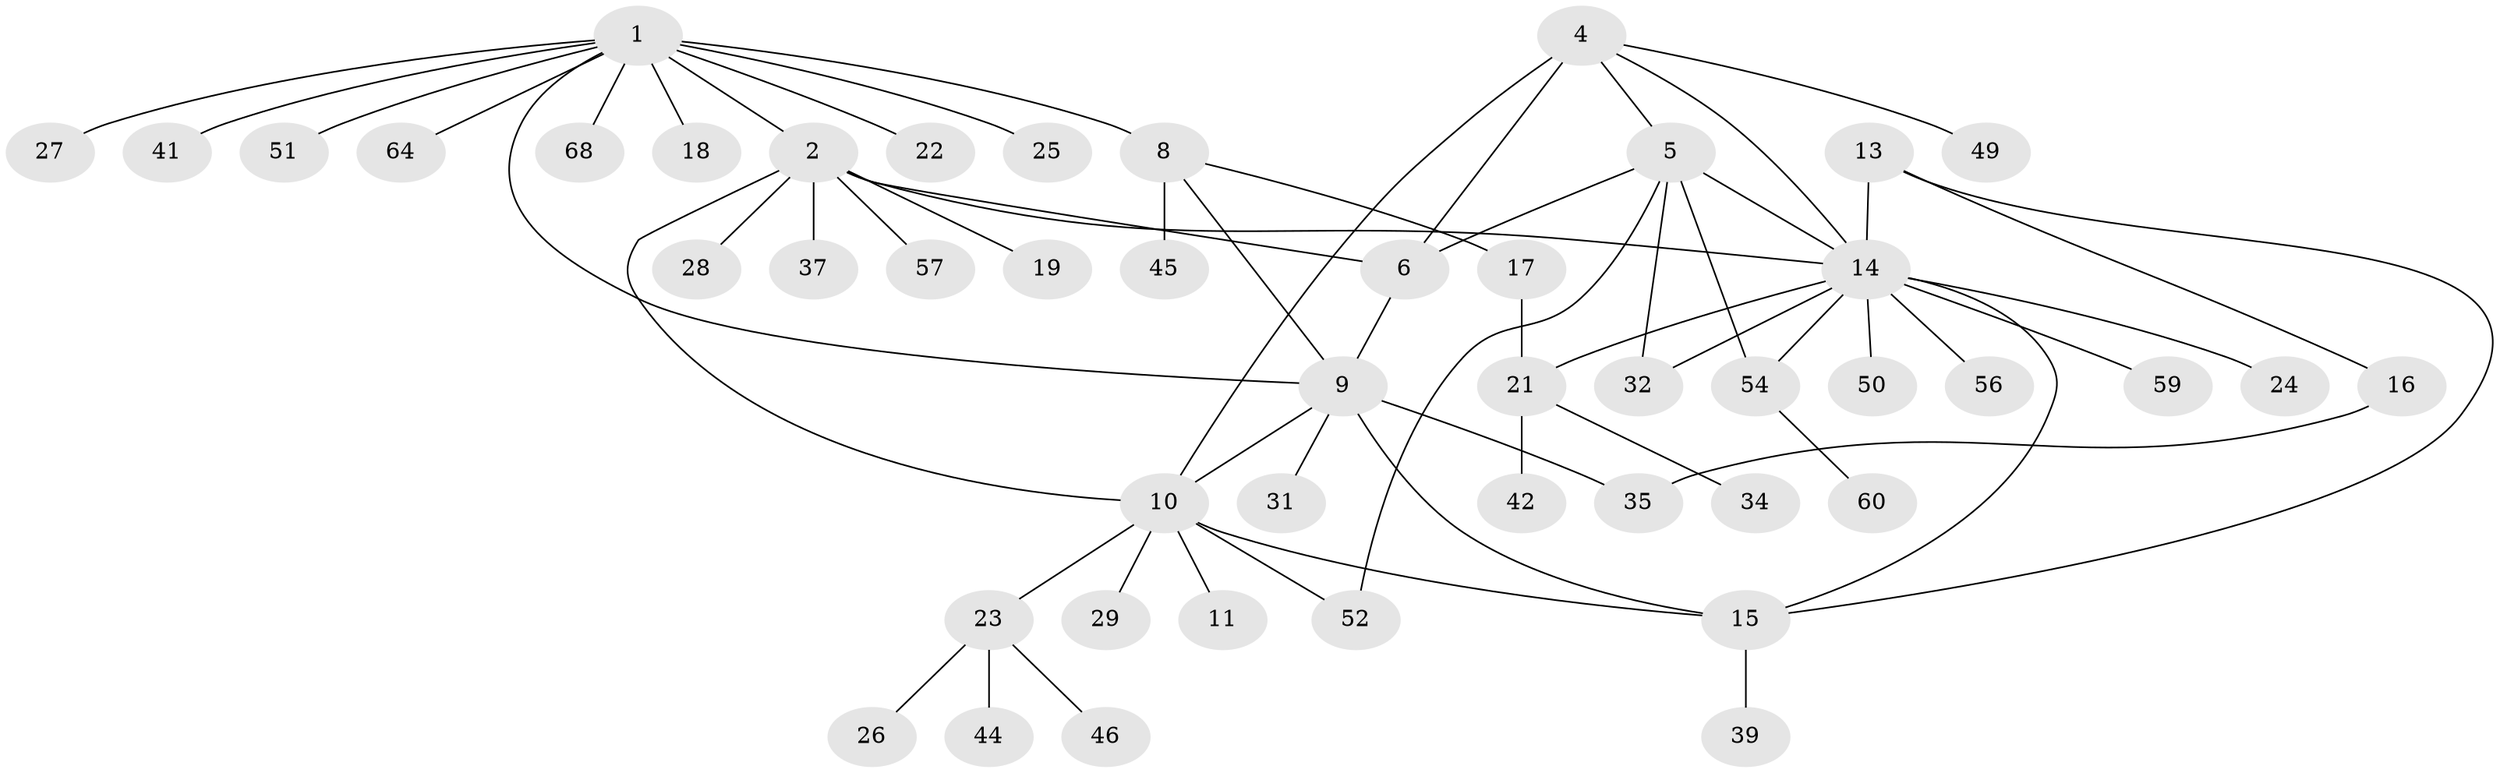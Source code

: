 // Generated by graph-tools (version 1.1) at 2025/52/02/27/25 19:52:18]
// undirected, 47 vertices, 61 edges
graph export_dot {
graph [start="1"]
  node [color=gray90,style=filled];
  1 [super="+7"];
  2 [super="+3"];
  4 [super="+40"];
  5 [super="+30"];
  6 [super="+47"];
  8 [super="+20"];
  9 [super="+69"];
  10 [super="+12"];
  11 [super="+53"];
  13 [super="+65"];
  14 [super="+36"];
  15 [super="+38"];
  16 [super="+33"];
  17;
  18;
  19 [super="+58"];
  21 [super="+66"];
  22;
  23 [super="+43"];
  24;
  25 [super="+61"];
  26;
  27;
  28;
  29;
  31;
  32;
  34;
  35 [super="+48"];
  37;
  39;
  41 [super="+63"];
  42;
  44 [super="+62"];
  45 [super="+67"];
  46;
  49;
  50;
  51;
  52;
  54 [super="+55"];
  56;
  57;
  59;
  60;
  64;
  68;
  1 -- 2 [weight=2];
  1 -- 18;
  1 -- 22;
  1 -- 27;
  1 -- 41;
  1 -- 51;
  1 -- 68;
  1 -- 64;
  1 -- 8;
  1 -- 9;
  1 -- 25;
  2 -- 6;
  2 -- 14;
  2 -- 19;
  2 -- 37;
  2 -- 57;
  2 -- 10;
  2 -- 28;
  4 -- 5;
  4 -- 6;
  4 -- 10 [weight=2];
  4 -- 14;
  4 -- 49;
  5 -- 6;
  5 -- 32;
  5 -- 52;
  5 -- 54;
  5 -- 14;
  6 -- 9;
  8 -- 9;
  8 -- 17;
  8 -- 45;
  9 -- 15;
  9 -- 31;
  9 -- 35;
  9 -- 10;
  10 -- 11 [weight=2];
  10 -- 23;
  10 -- 52;
  10 -- 29;
  10 -- 15;
  13 -- 14;
  13 -- 15;
  13 -- 16;
  14 -- 15;
  14 -- 24;
  14 -- 32;
  14 -- 54;
  14 -- 56;
  14 -- 59;
  14 -- 50;
  14 -- 21;
  15 -- 39;
  16 -- 35;
  17 -- 21;
  21 -- 34;
  21 -- 42;
  23 -- 26;
  23 -- 44;
  23 -- 46;
  54 -- 60;
}
